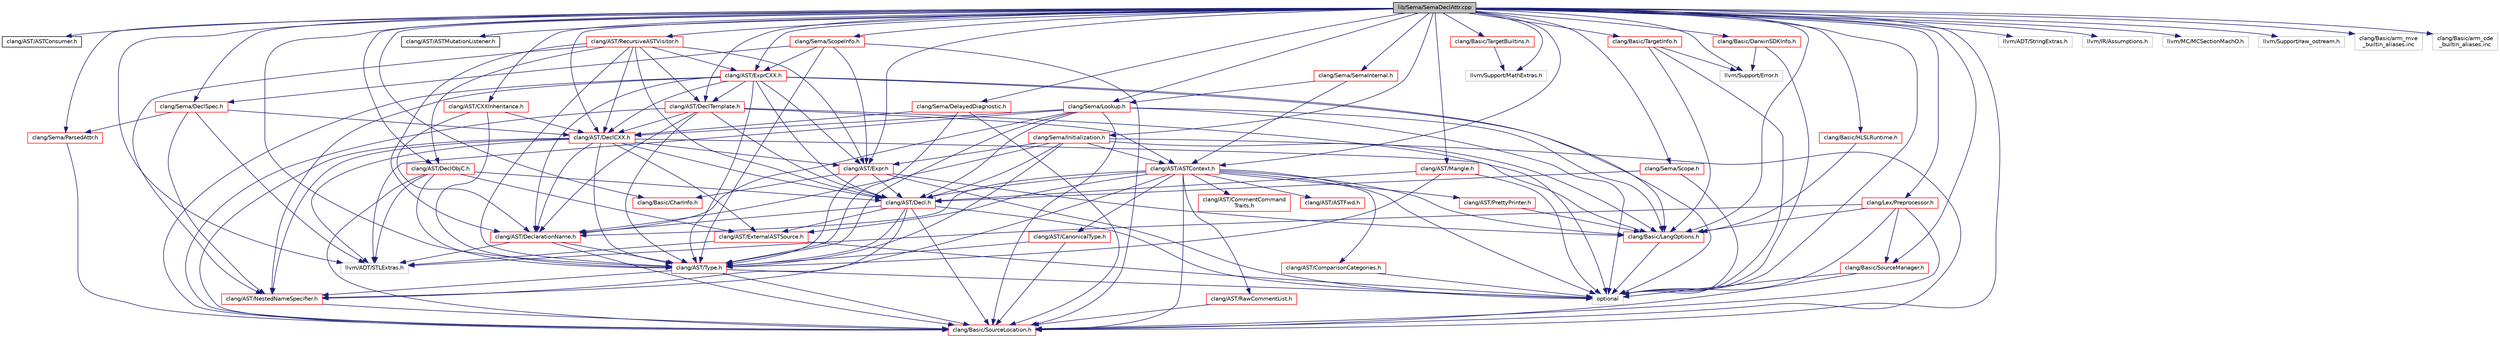 digraph "lib/Sema/SemaDeclAttr.cpp"
{
 // LATEX_PDF_SIZE
  bgcolor="transparent";
  edge [fontname="Helvetica",fontsize="10",labelfontname="Helvetica",labelfontsize="10"];
  node [fontname="Helvetica",fontsize="10",shape=record];
  Node1 [label="lib/Sema/SemaDeclAttr.cpp",height=0.2,width=0.4,color="black", fillcolor="grey75", style="filled", fontcolor="black",tooltip=" "];
  Node1 -> Node2 [color="midnightblue",fontsize="10",style="solid",fontname="Helvetica"];
  Node2 [label="clang/AST/ASTConsumer.h",height=0.2,width=0.4,color="black",URL="$ASTConsumer_8h.html",tooltip=" "];
  Node1 -> Node3 [color="midnightblue",fontsize="10",style="solid",fontname="Helvetica"];
  Node3 [label="clang/AST/ASTContext.h",height=0.2,width=0.4,color="red",URL="$ASTContext_8h.html",tooltip=" "];
  Node3 -> Node4 [color="midnightblue",fontsize="10",style="solid",fontname="Helvetica"];
  Node4 [label="clang/AST/ASTFwd.h",height=0.2,width=0.4,color="red",URL="$ASTFwd_8h.html",tooltip=" "];
  Node3 -> Node10 [color="midnightblue",fontsize="10",style="solid",fontname="Helvetica"];
  Node10 [label="clang/AST/CanonicalType.h",height=0.2,width=0.4,color="red",URL="$CanonicalType_8h.html",tooltip=" "];
  Node10 -> Node11 [color="midnightblue",fontsize="10",style="solid",fontname="Helvetica"];
  Node11 [label="clang/AST/Type.h",height=0.2,width=0.4,color="red",URL="$Type_8h.html",tooltip=" "];
  Node11 -> Node16 [color="midnightblue",fontsize="10",style="solid",fontname="Helvetica"];
  Node16 [label="clang/AST/NestedNameSpecifier.h",height=0.2,width=0.4,color="red",URL="$NestedNameSpecifier_8h.html",tooltip=" "];
  Node16 -> Node31 [color="midnightblue",fontsize="10",style="solid",fontname="Helvetica"];
  Node31 [label="clang/Basic/SourceLocation.h",height=0.2,width=0.4,color="red",URL="$SourceLocation_8h.html",tooltip=" "];
  Node11 -> Node31 [color="midnightblue",fontsize="10",style="solid",fontname="Helvetica"];
  Node11 -> Node24 [color="midnightblue",fontsize="10",style="solid",fontname="Helvetica"];
  Node24 [label="optional",height=0.2,width=0.4,color="grey75",tooltip=" "];
  Node10 -> Node31 [color="midnightblue",fontsize="10",style="solid",fontname="Helvetica"];
  Node3 -> Node74 [color="midnightblue",fontsize="10",style="solid",fontname="Helvetica"];
  Node74 [label="clang/AST/CommentCommand\lTraits.h",height=0.2,width=0.4,color="red",URL="$CommentCommandTraits_8h.html",tooltip=" "];
  Node3 -> Node78 [color="midnightblue",fontsize="10",style="solid",fontname="Helvetica"];
  Node78 [label="clang/AST/ComparisonCategories.h",height=0.2,width=0.4,color="red",URL="$ComparisonCategories_8h.html",tooltip=" "];
  Node78 -> Node24 [color="midnightblue",fontsize="10",style="solid",fontname="Helvetica"];
  Node3 -> Node80 [color="midnightblue",fontsize="10",style="solid",fontname="Helvetica"];
  Node80 [label="clang/AST/Decl.h",height=0.2,width=0.4,color="red",URL="$Decl_8h.html",tooltip=" "];
  Node80 -> Node91 [color="midnightblue",fontsize="10",style="solid",fontname="Helvetica"];
  Node91 [label="clang/AST/DeclarationName.h",height=0.2,width=0.4,color="red",URL="$DeclarationName_8h.html",tooltip=" "];
  Node91 -> Node11 [color="midnightblue",fontsize="10",style="solid",fontname="Helvetica"];
  Node91 -> Node31 [color="midnightblue",fontsize="10",style="solid",fontname="Helvetica"];
  Node91 -> Node99 [color="midnightblue",fontsize="10",style="solid",fontname="Helvetica"];
  Node99 [label="llvm/ADT/STLExtras.h",height=0.2,width=0.4,color="grey75",tooltip=" "];
  Node80 -> Node103 [color="midnightblue",fontsize="10",style="solid",fontname="Helvetica"];
  Node103 [label="clang/AST/ExternalASTSource.h",height=0.2,width=0.4,color="red",URL="$ExternalASTSource_8h.html",tooltip=" "];
  Node103 -> Node99 [color="midnightblue",fontsize="10",style="solid",fontname="Helvetica"];
  Node103 -> Node24 [color="midnightblue",fontsize="10",style="solid",fontname="Helvetica"];
  Node80 -> Node16 [color="midnightblue",fontsize="10",style="solid",fontname="Helvetica"];
  Node80 -> Node11 [color="midnightblue",fontsize="10",style="solid",fontname="Helvetica"];
  Node80 -> Node31 [color="midnightblue",fontsize="10",style="solid",fontname="Helvetica"];
  Node80 -> Node24 [color="midnightblue",fontsize="10",style="solid",fontname="Helvetica"];
  Node3 -> Node91 [color="midnightblue",fontsize="10",style="solid",fontname="Helvetica"];
  Node3 -> Node103 [color="midnightblue",fontsize="10",style="solid",fontname="Helvetica"];
  Node3 -> Node16 [color="midnightblue",fontsize="10",style="solid",fontname="Helvetica"];
  Node3 -> Node109 [color="midnightblue",fontsize="10",style="solid",fontname="Helvetica"];
  Node109 [label="clang/AST/PrettyPrinter.h",height=0.2,width=0.4,color="red",URL="$PrettyPrinter_8h.html",tooltip=" "];
  Node109 -> Node110 [color="midnightblue",fontsize="10",style="solid",fontname="Helvetica"];
  Node110 [label="clang/Basic/LangOptions.h",height=0.2,width=0.4,color="red",URL="$LangOptions_8h.html",tooltip=" "];
  Node110 -> Node24 [color="midnightblue",fontsize="10",style="solid",fontname="Helvetica"];
  Node3 -> Node124 [color="midnightblue",fontsize="10",style="solid",fontname="Helvetica"];
  Node124 [label="clang/AST/RawCommentList.h",height=0.2,width=0.4,color="red",URL="$RawCommentList_8h.html",tooltip=" "];
  Node124 -> Node31 [color="midnightblue",fontsize="10",style="solid",fontname="Helvetica"];
  Node3 -> Node110 [color="midnightblue",fontsize="10",style="solid",fontname="Helvetica"];
  Node3 -> Node31 [color="midnightblue",fontsize="10",style="solid",fontname="Helvetica"];
  Node3 -> Node24 [color="midnightblue",fontsize="10",style="solid",fontname="Helvetica"];
  Node1 -> Node139 [color="midnightblue",fontsize="10",style="solid",fontname="Helvetica"];
  Node139 [label="clang/AST/ASTMutationListener.h",height=0.2,width=0.4,color="black",URL="$ASTMutationListener_8h.html",tooltip=" "];
  Node1 -> Node140 [color="midnightblue",fontsize="10",style="solid",fontname="Helvetica"];
  Node140 [label="clang/AST/CXXInheritance.h",height=0.2,width=0.4,color="red",URL="$CXXInheritance_8h.html",tooltip=" "];
  Node140 -> Node141 [color="midnightblue",fontsize="10",style="solid",fontname="Helvetica"];
  Node141 [label="clang/AST/DeclCXX.h",height=0.2,width=0.4,color="red",URL="$DeclCXX_8h.html",tooltip=" "];
  Node141 -> Node80 [color="midnightblue",fontsize="10",style="solid",fontname="Helvetica"];
  Node141 -> Node91 [color="midnightblue",fontsize="10",style="solid",fontname="Helvetica"];
  Node141 -> Node145 [color="midnightblue",fontsize="10",style="solid",fontname="Helvetica"];
  Node145 [label="clang/AST/Expr.h",height=0.2,width=0.4,color="red",URL="$Expr_8h.html",tooltip=" "];
  Node145 -> Node80 [color="midnightblue",fontsize="10",style="solid",fontname="Helvetica"];
  Node145 -> Node11 [color="midnightblue",fontsize="10",style="solid",fontname="Helvetica"];
  Node145 -> Node155 [color="midnightblue",fontsize="10",style="solid",fontname="Helvetica"];
  Node155 [label="clang/Basic/CharInfo.h",height=0.2,width=0.4,color="red",URL="$CharInfo_8h.html",tooltip=" "];
  Node145 -> Node110 [color="midnightblue",fontsize="10",style="solid",fontname="Helvetica"];
  Node145 -> Node24 [color="midnightblue",fontsize="10",style="solid",fontname="Helvetica"];
  Node141 -> Node103 [color="midnightblue",fontsize="10",style="solid",fontname="Helvetica"];
  Node141 -> Node16 [color="midnightblue",fontsize="10",style="solid",fontname="Helvetica"];
  Node141 -> Node11 [color="midnightblue",fontsize="10",style="solid",fontname="Helvetica"];
  Node141 -> Node110 [color="midnightblue",fontsize="10",style="solid",fontname="Helvetica"];
  Node141 -> Node31 [color="midnightblue",fontsize="10",style="solid",fontname="Helvetica"];
  Node141 -> Node99 [color="midnightblue",fontsize="10",style="solid",fontname="Helvetica"];
  Node140 -> Node91 [color="midnightblue",fontsize="10",style="solid",fontname="Helvetica"];
  Node140 -> Node11 [color="midnightblue",fontsize="10",style="solid",fontname="Helvetica"];
  Node1 -> Node141 [color="midnightblue",fontsize="10",style="solid",fontname="Helvetica"];
  Node1 -> Node168 [color="midnightblue",fontsize="10",style="solid",fontname="Helvetica"];
  Node168 [label="clang/AST/DeclObjC.h",height=0.2,width=0.4,color="red",URL="$DeclObjC_8h.html",tooltip=" "];
  Node168 -> Node80 [color="midnightblue",fontsize="10",style="solid",fontname="Helvetica"];
  Node168 -> Node103 [color="midnightblue",fontsize="10",style="solid",fontname="Helvetica"];
  Node168 -> Node11 [color="midnightblue",fontsize="10",style="solid",fontname="Helvetica"];
  Node168 -> Node31 [color="midnightblue",fontsize="10",style="solid",fontname="Helvetica"];
  Node168 -> Node99 [color="midnightblue",fontsize="10",style="solid",fontname="Helvetica"];
  Node1 -> Node171 [color="midnightblue",fontsize="10",style="solid",fontname="Helvetica"];
  Node171 [label="clang/AST/DeclTemplate.h",height=0.2,width=0.4,color="red",URL="$DeclTemplate_8h.html",tooltip=" "];
  Node171 -> Node3 [color="midnightblue",fontsize="10",style="solid",fontname="Helvetica"];
  Node171 -> Node80 [color="midnightblue",fontsize="10",style="solid",fontname="Helvetica"];
  Node171 -> Node141 [color="midnightblue",fontsize="10",style="solid",fontname="Helvetica"];
  Node171 -> Node91 [color="midnightblue",fontsize="10",style="solid",fontname="Helvetica"];
  Node171 -> Node11 [color="midnightblue",fontsize="10",style="solid",fontname="Helvetica"];
  Node171 -> Node31 [color="midnightblue",fontsize="10",style="solid",fontname="Helvetica"];
  Node171 -> Node24 [color="midnightblue",fontsize="10",style="solid",fontname="Helvetica"];
  Node1 -> Node145 [color="midnightblue",fontsize="10",style="solid",fontname="Helvetica"];
  Node1 -> Node173 [color="midnightblue",fontsize="10",style="solid",fontname="Helvetica"];
  Node173 [label="clang/AST/ExprCXX.h",height=0.2,width=0.4,color="red",URL="$ExprCXX_8h.html",tooltip=" "];
  Node173 -> Node80 [color="midnightblue",fontsize="10",style="solid",fontname="Helvetica"];
  Node173 -> Node141 [color="midnightblue",fontsize="10",style="solid",fontname="Helvetica"];
  Node173 -> Node171 [color="midnightblue",fontsize="10",style="solid",fontname="Helvetica"];
  Node173 -> Node91 [color="midnightblue",fontsize="10",style="solid",fontname="Helvetica"];
  Node173 -> Node145 [color="midnightblue",fontsize="10",style="solid",fontname="Helvetica"];
  Node173 -> Node16 [color="midnightblue",fontsize="10",style="solid",fontname="Helvetica"];
  Node173 -> Node11 [color="midnightblue",fontsize="10",style="solid",fontname="Helvetica"];
  Node173 -> Node110 [color="midnightblue",fontsize="10",style="solid",fontname="Helvetica"];
  Node173 -> Node31 [color="midnightblue",fontsize="10",style="solid",fontname="Helvetica"];
  Node173 -> Node24 [color="midnightblue",fontsize="10",style="solid",fontname="Helvetica"];
  Node1 -> Node176 [color="midnightblue",fontsize="10",style="solid",fontname="Helvetica"];
  Node176 [label="clang/AST/Mangle.h",height=0.2,width=0.4,color="red",URL="$Mangle_8h.html",tooltip=" "];
  Node176 -> Node80 [color="midnightblue",fontsize="10",style="solid",fontname="Helvetica"];
  Node176 -> Node11 [color="midnightblue",fontsize="10",style="solid",fontname="Helvetica"];
  Node176 -> Node24 [color="midnightblue",fontsize="10",style="solid",fontname="Helvetica"];
  Node1 -> Node190 [color="midnightblue",fontsize="10",style="solid",fontname="Helvetica"];
  Node190 [label="clang/AST/RecursiveASTVisitor.h",height=0.2,width=0.4,color="red",URL="$RecursiveASTVisitor_8h.html",tooltip=" "];
  Node190 -> Node80 [color="midnightblue",fontsize="10",style="solid",fontname="Helvetica"];
  Node190 -> Node141 [color="midnightblue",fontsize="10",style="solid",fontname="Helvetica"];
  Node190 -> Node168 [color="midnightblue",fontsize="10",style="solid",fontname="Helvetica"];
  Node190 -> Node171 [color="midnightblue",fontsize="10",style="solid",fontname="Helvetica"];
  Node190 -> Node91 [color="midnightblue",fontsize="10",style="solid",fontname="Helvetica"];
  Node190 -> Node145 [color="midnightblue",fontsize="10",style="solid",fontname="Helvetica"];
  Node190 -> Node173 [color="midnightblue",fontsize="10",style="solid",fontname="Helvetica"];
  Node190 -> Node16 [color="midnightblue",fontsize="10",style="solid",fontname="Helvetica"];
  Node190 -> Node11 [color="midnightblue",fontsize="10",style="solid",fontname="Helvetica"];
  Node1 -> Node11 [color="midnightblue",fontsize="10",style="solid",fontname="Helvetica"];
  Node1 -> Node155 [color="midnightblue",fontsize="10",style="solid",fontname="Helvetica"];
  Node1 -> Node198 [color="midnightblue",fontsize="10",style="solid",fontname="Helvetica"];
  Node198 [label="clang/Basic/DarwinSDKInfo.h",height=0.2,width=0.4,color="red",URL="$DarwinSDKInfo_8h.html",tooltip=" "];
  Node198 -> Node199 [color="midnightblue",fontsize="10",style="solid",fontname="Helvetica"];
  Node199 [label="llvm/Support/Error.h",height=0.2,width=0.4,color="grey75",tooltip=" "];
  Node198 -> Node24 [color="midnightblue",fontsize="10",style="solid",fontname="Helvetica"];
  Node1 -> Node201 [color="midnightblue",fontsize="10",style="solid",fontname="Helvetica"];
  Node201 [label="clang/Basic/HLSLRuntime.h",height=0.2,width=0.4,color="red",URL="$HLSLRuntime_8h.html",tooltip=" "];
  Node201 -> Node110 [color="midnightblue",fontsize="10",style="solid",fontname="Helvetica"];
  Node1 -> Node110 [color="midnightblue",fontsize="10",style="solid",fontname="Helvetica"];
  Node1 -> Node31 [color="midnightblue",fontsize="10",style="solid",fontname="Helvetica"];
  Node1 -> Node202 [color="midnightblue",fontsize="10",style="solid",fontname="Helvetica"];
  Node202 [label="clang/Basic/SourceManager.h",height=0.2,width=0.4,color="red",URL="$SourceManager_8h.html",tooltip=" "];
  Node202 -> Node31 [color="midnightblue",fontsize="10",style="solid",fontname="Helvetica"];
  Node202 -> Node24 [color="midnightblue",fontsize="10",style="solid",fontname="Helvetica"];
  Node1 -> Node216 [color="midnightblue",fontsize="10",style="solid",fontname="Helvetica"];
  Node216 [label="clang/Basic/TargetBuiltins.h",height=0.2,width=0.4,color="red",URL="$TargetBuiltins_8h.html",tooltip=" "];
  Node216 -> Node106 [color="midnightblue",fontsize="10",style="solid",fontname="Helvetica"];
  Node106 [label="llvm/Support/MathExtras.h",height=0.2,width=0.4,color="grey75",tooltip=" "];
  Node1 -> Node240 [color="midnightblue",fontsize="10",style="solid",fontname="Helvetica"];
  Node240 [label="clang/Basic/TargetInfo.h",height=0.2,width=0.4,color="red",URL="$include_2clang_2Basic_2TargetInfo_8h.html",tooltip=" "];
  Node240 -> Node110 [color="midnightblue",fontsize="10",style="solid",fontname="Helvetica"];
  Node240 -> Node199 [color="midnightblue",fontsize="10",style="solid",fontname="Helvetica"];
  Node240 -> Node24 [color="midnightblue",fontsize="10",style="solid",fontname="Helvetica"];
  Node1 -> Node246 [color="midnightblue",fontsize="10",style="solid",fontname="Helvetica"];
  Node246 [label="clang/Lex/Preprocessor.h",height=0.2,width=0.4,color="red",URL="$Preprocessor_8h.html",tooltip=" "];
  Node246 -> Node110 [color="midnightblue",fontsize="10",style="solid",fontname="Helvetica"];
  Node246 -> Node31 [color="midnightblue",fontsize="10",style="solid",fontname="Helvetica"];
  Node246 -> Node202 [color="midnightblue",fontsize="10",style="solid",fontname="Helvetica"];
  Node246 -> Node99 [color="midnightblue",fontsize="10",style="solid",fontname="Helvetica"];
  Node246 -> Node24 [color="midnightblue",fontsize="10",style="solid",fontname="Helvetica"];
  Node1 -> Node268 [color="midnightblue",fontsize="10",style="solid",fontname="Helvetica"];
  Node268 [label="clang/Sema/DeclSpec.h",height=0.2,width=0.4,color="red",URL="$DeclSpec_8h.html",tooltip=" "];
  Node268 -> Node141 [color="midnightblue",fontsize="10",style="solid",fontname="Helvetica"];
  Node268 -> Node16 [color="midnightblue",fontsize="10",style="solid",fontname="Helvetica"];
  Node268 -> Node270 [color="midnightblue",fontsize="10",style="solid",fontname="Helvetica"];
  Node270 [label="clang/Sema/ParsedAttr.h",height=0.2,width=0.4,color="red",URL="$ParsedAttr_8h.html",tooltip=" "];
  Node270 -> Node31 [color="midnightblue",fontsize="10",style="solid",fontname="Helvetica"];
  Node268 -> Node99 [color="midnightblue",fontsize="10",style="solid",fontname="Helvetica"];
  Node1 -> Node273 [color="midnightblue",fontsize="10",style="solid",fontname="Helvetica"];
  Node273 [label="clang/Sema/DelayedDiagnostic.h",height=0.2,width=0.4,color="red",URL="$DelayedDiagnostic_8h.html",tooltip=" "];
  Node273 -> Node141 [color="midnightblue",fontsize="10",style="solid",fontname="Helvetica"];
  Node273 -> Node11 [color="midnightblue",fontsize="10",style="solid",fontname="Helvetica"];
  Node273 -> Node31 [color="midnightblue",fontsize="10",style="solid",fontname="Helvetica"];
  Node1 -> Node292 [color="midnightblue",fontsize="10",style="solid",fontname="Helvetica"];
  Node292 [label="clang/Sema/Initialization.h",height=0.2,width=0.4,color="red",URL="$Initialization_8h.html",tooltip=" "];
  Node292 -> Node3 [color="midnightblue",fontsize="10",style="solid",fontname="Helvetica"];
  Node292 -> Node80 [color="midnightblue",fontsize="10",style="solid",fontname="Helvetica"];
  Node292 -> Node91 [color="midnightblue",fontsize="10",style="solid",fontname="Helvetica"];
  Node292 -> Node145 [color="midnightblue",fontsize="10",style="solid",fontname="Helvetica"];
  Node292 -> Node11 [color="midnightblue",fontsize="10",style="solid",fontname="Helvetica"];
  Node292 -> Node110 [color="midnightblue",fontsize="10",style="solid",fontname="Helvetica"];
  Node292 -> Node31 [color="midnightblue",fontsize="10",style="solid",fontname="Helvetica"];
  Node1 -> Node296 [color="midnightblue",fontsize="10",style="solid",fontname="Helvetica"];
  Node296 [label="clang/Sema/Lookup.h",height=0.2,width=0.4,color="red",URL="$Sema_2Lookup_8h.html",tooltip=" "];
  Node296 -> Node80 [color="midnightblue",fontsize="10",style="solid",fontname="Helvetica"];
  Node296 -> Node141 [color="midnightblue",fontsize="10",style="solid",fontname="Helvetica"];
  Node296 -> Node91 [color="midnightblue",fontsize="10",style="solid",fontname="Helvetica"];
  Node296 -> Node11 [color="midnightblue",fontsize="10",style="solid",fontname="Helvetica"];
  Node296 -> Node110 [color="midnightblue",fontsize="10",style="solid",fontname="Helvetica"];
  Node296 -> Node31 [color="midnightblue",fontsize="10",style="solid",fontname="Helvetica"];
  Node296 -> Node99 [color="midnightblue",fontsize="10",style="solid",fontname="Helvetica"];
  Node296 -> Node24 [color="midnightblue",fontsize="10",style="solid",fontname="Helvetica"];
  Node1 -> Node270 [color="midnightblue",fontsize="10",style="solid",fontname="Helvetica"];
  Node1 -> Node287 [color="midnightblue",fontsize="10",style="solid",fontname="Helvetica"];
  Node287 [label="clang/Sema/Scope.h",height=0.2,width=0.4,color="red",URL="$Scope_8h.html",tooltip=" "];
  Node287 -> Node80 [color="midnightblue",fontsize="10",style="solid",fontname="Helvetica"];
  Node287 -> Node24 [color="midnightblue",fontsize="10",style="solid",fontname="Helvetica"];
  Node1 -> Node297 [color="midnightblue",fontsize="10",style="solid",fontname="Helvetica"];
  Node297 [label="clang/Sema/ScopeInfo.h",height=0.2,width=0.4,color="red",URL="$ScopeInfo_8h.html",tooltip=" "];
  Node297 -> Node145 [color="midnightblue",fontsize="10",style="solid",fontname="Helvetica"];
  Node297 -> Node173 [color="midnightblue",fontsize="10",style="solid",fontname="Helvetica"];
  Node297 -> Node11 [color="midnightblue",fontsize="10",style="solid",fontname="Helvetica"];
  Node297 -> Node31 [color="midnightblue",fontsize="10",style="solid",fontname="Helvetica"];
  Node297 -> Node268 [color="midnightblue",fontsize="10",style="solid",fontname="Helvetica"];
  Node1 -> Node299 [color="midnightblue",fontsize="10",style="solid",fontname="Helvetica"];
  Node299 [label="clang/Sema/SemaInternal.h",height=0.2,width=0.4,color="red",URL="$SemaInternal_8h.html",tooltip=" "];
  Node299 -> Node3 [color="midnightblue",fontsize="10",style="solid",fontname="Helvetica"];
  Node299 -> Node296 [color="midnightblue",fontsize="10",style="solid",fontname="Helvetica"];
  Node1 -> Node99 [color="midnightblue",fontsize="10",style="solid",fontname="Helvetica"];
  Node1 -> Node303 [color="midnightblue",fontsize="10",style="solid",fontname="Helvetica"];
  Node303 [label="llvm/ADT/StringExtras.h",height=0.2,width=0.4,color="grey75",tooltip=" "];
  Node1 -> Node304 [color="midnightblue",fontsize="10",style="solid",fontname="Helvetica"];
  Node304 [label="llvm/IR/Assumptions.h",height=0.2,width=0.4,color="grey75",tooltip=" "];
  Node1 -> Node305 [color="midnightblue",fontsize="10",style="solid",fontname="Helvetica"];
  Node305 [label="llvm/MC/MCSectionMachO.h",height=0.2,width=0.4,color="grey75",tooltip=" "];
  Node1 -> Node199 [color="midnightblue",fontsize="10",style="solid",fontname="Helvetica"];
  Node1 -> Node106 [color="midnightblue",fontsize="10",style="solid",fontname="Helvetica"];
  Node1 -> Node89 [color="midnightblue",fontsize="10",style="solid",fontname="Helvetica"];
  Node89 [label="llvm/Support/raw_ostream.h",height=0.2,width=0.4,color="grey75",tooltip=" "];
  Node1 -> Node24 [color="midnightblue",fontsize="10",style="solid",fontname="Helvetica"];
  Node1 -> Node306 [color="midnightblue",fontsize="10",style="solid",fontname="Helvetica"];
  Node306 [label="clang/Basic/arm_mve\l_builtin_aliases.inc",height=0.2,width=0.4,color="grey75",tooltip=" "];
  Node1 -> Node307 [color="midnightblue",fontsize="10",style="solid",fontname="Helvetica"];
  Node307 [label="clang/Basic/arm_cde\l_builtin_aliases.inc",height=0.2,width=0.4,color="grey75",tooltip=" "];
}
